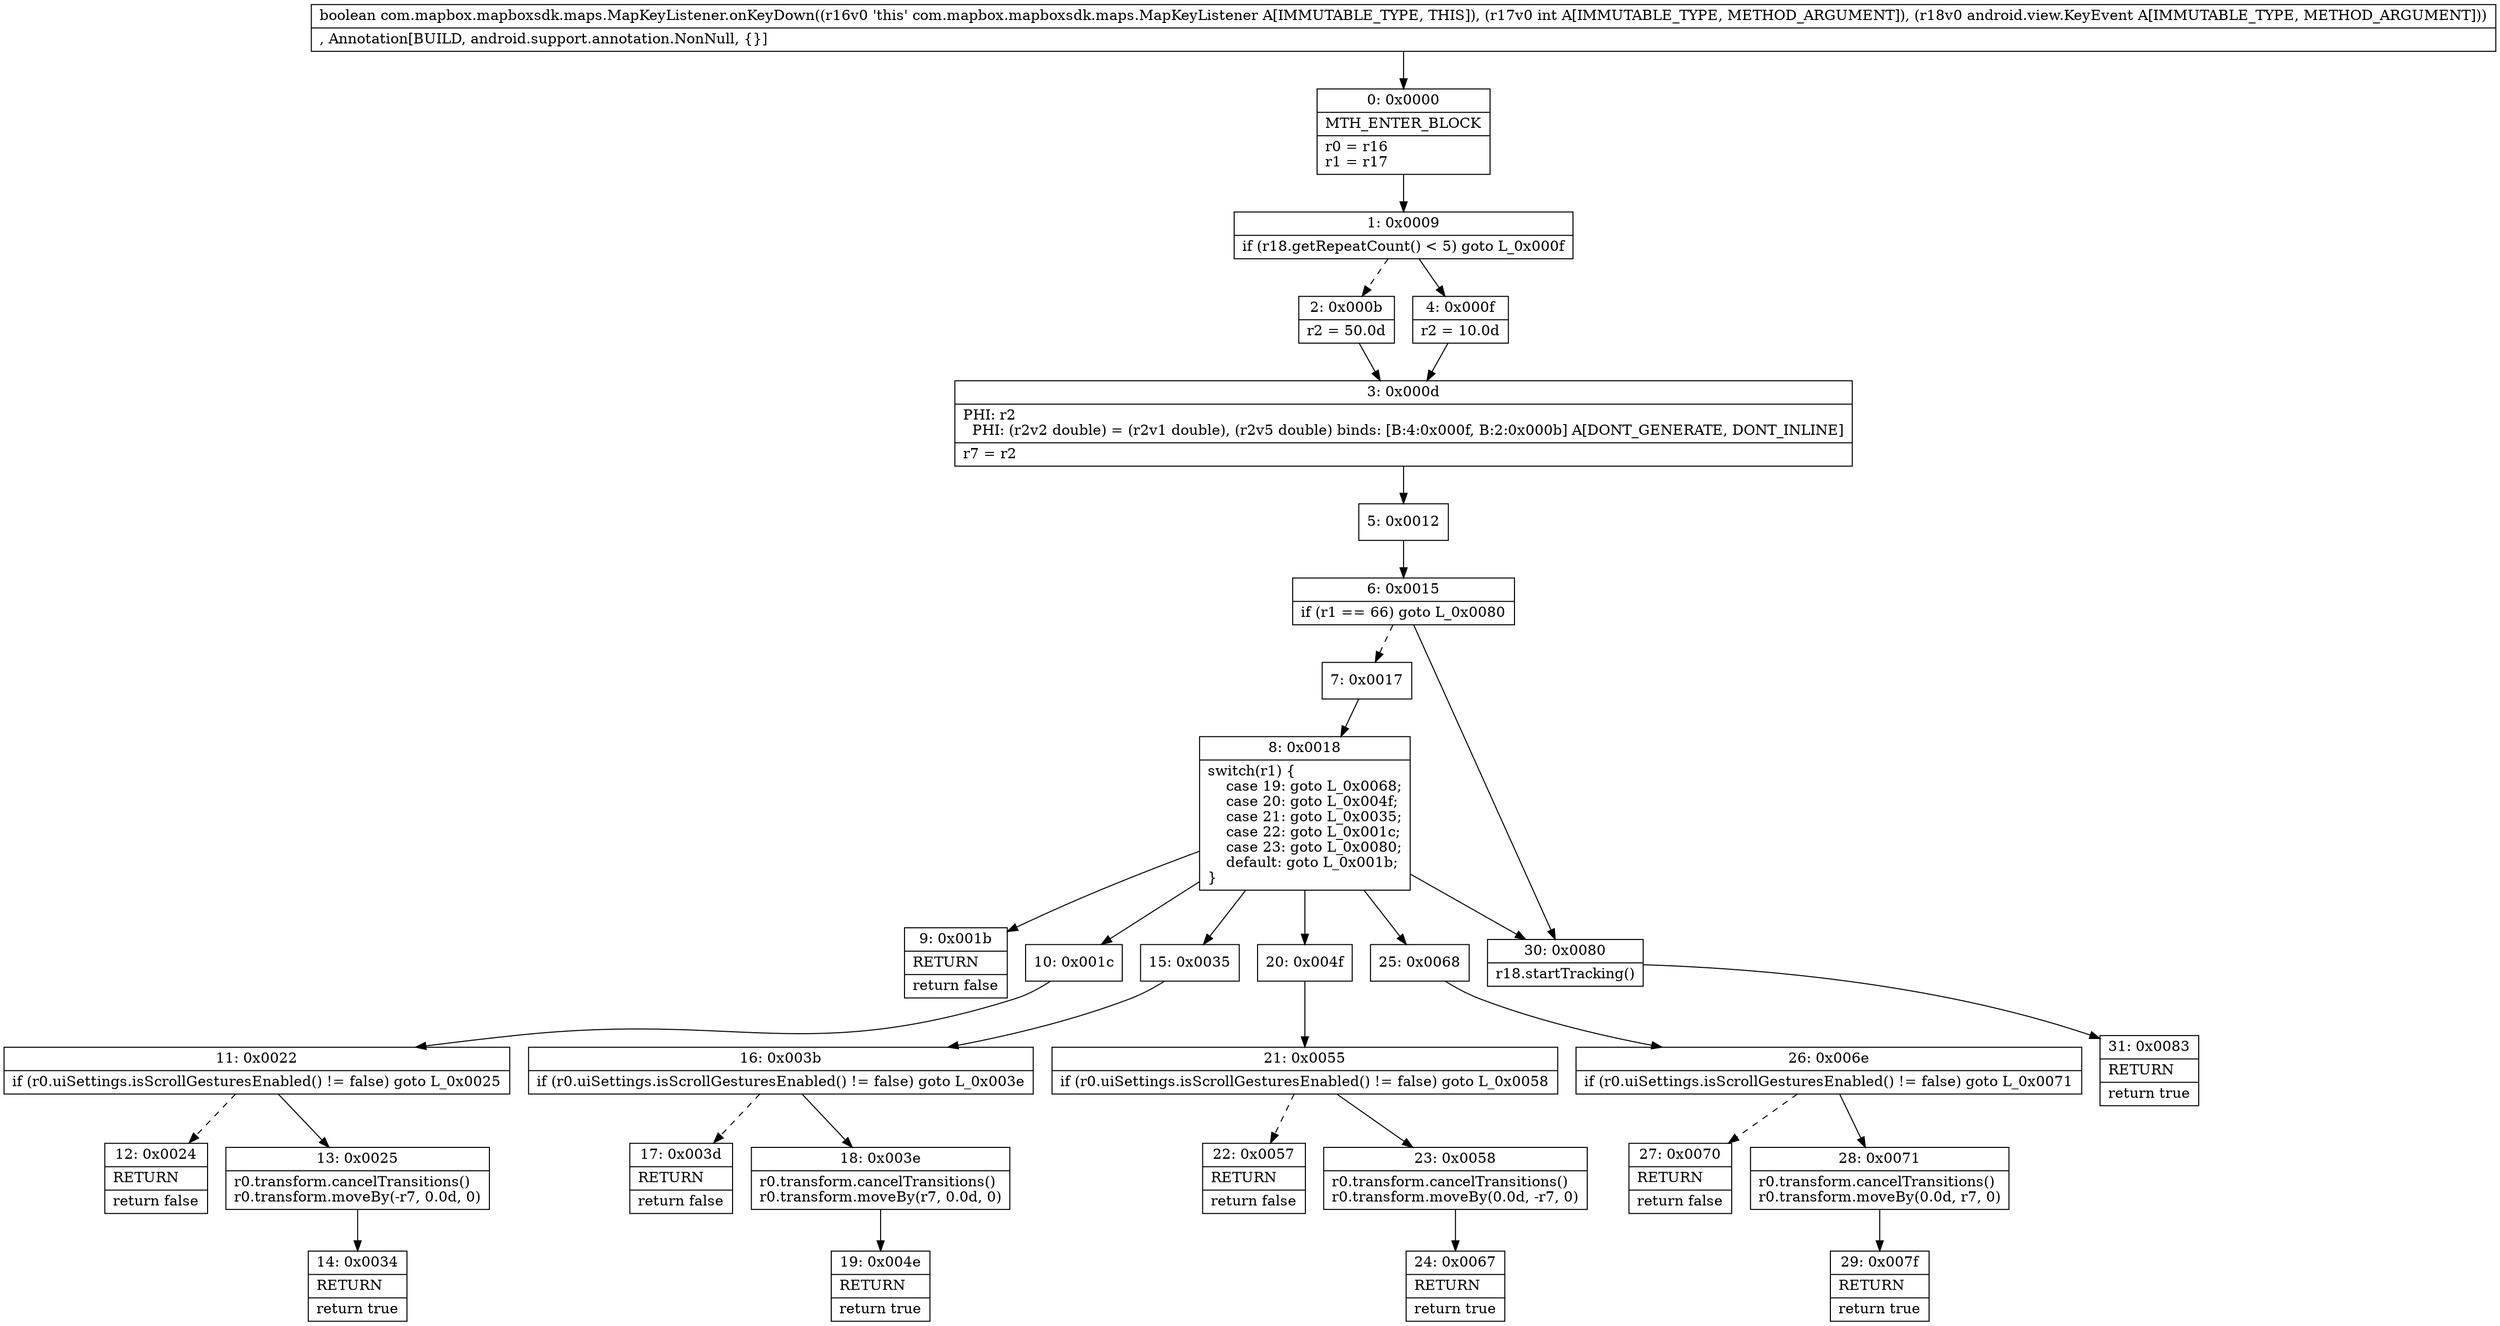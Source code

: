 digraph "CFG forcom.mapbox.mapboxsdk.maps.MapKeyListener.onKeyDown(ILandroid\/view\/KeyEvent;)Z" {
Node_0 [shape=record,label="{0\:\ 0x0000|MTH_ENTER_BLOCK\l|r0 = r16\lr1 = r17\l}"];
Node_1 [shape=record,label="{1\:\ 0x0009|if (r18.getRepeatCount() \< 5) goto L_0x000f\l}"];
Node_2 [shape=record,label="{2\:\ 0x000b|r2 = 50.0d\l}"];
Node_3 [shape=record,label="{3\:\ 0x000d|PHI: r2 \l  PHI: (r2v2 double) = (r2v1 double), (r2v5 double) binds: [B:4:0x000f, B:2:0x000b] A[DONT_GENERATE, DONT_INLINE]\l|r7 = r2\l}"];
Node_4 [shape=record,label="{4\:\ 0x000f|r2 = 10.0d\l}"];
Node_5 [shape=record,label="{5\:\ 0x0012}"];
Node_6 [shape=record,label="{6\:\ 0x0015|if (r1 == 66) goto L_0x0080\l}"];
Node_7 [shape=record,label="{7\:\ 0x0017}"];
Node_8 [shape=record,label="{8\:\ 0x0018|switch(r1) \{\l    case 19: goto L_0x0068;\l    case 20: goto L_0x004f;\l    case 21: goto L_0x0035;\l    case 22: goto L_0x001c;\l    case 23: goto L_0x0080;\l    default: goto L_0x001b;\l\}\l}"];
Node_9 [shape=record,label="{9\:\ 0x001b|RETURN\l|return false\l}"];
Node_10 [shape=record,label="{10\:\ 0x001c}"];
Node_11 [shape=record,label="{11\:\ 0x0022|if (r0.uiSettings.isScrollGesturesEnabled() != false) goto L_0x0025\l}"];
Node_12 [shape=record,label="{12\:\ 0x0024|RETURN\l|return false\l}"];
Node_13 [shape=record,label="{13\:\ 0x0025|r0.transform.cancelTransitions()\lr0.transform.moveBy(\-r7, 0.0d, 0)\l}"];
Node_14 [shape=record,label="{14\:\ 0x0034|RETURN\l|return true\l}"];
Node_15 [shape=record,label="{15\:\ 0x0035}"];
Node_16 [shape=record,label="{16\:\ 0x003b|if (r0.uiSettings.isScrollGesturesEnabled() != false) goto L_0x003e\l}"];
Node_17 [shape=record,label="{17\:\ 0x003d|RETURN\l|return false\l}"];
Node_18 [shape=record,label="{18\:\ 0x003e|r0.transform.cancelTransitions()\lr0.transform.moveBy(r7, 0.0d, 0)\l}"];
Node_19 [shape=record,label="{19\:\ 0x004e|RETURN\l|return true\l}"];
Node_20 [shape=record,label="{20\:\ 0x004f}"];
Node_21 [shape=record,label="{21\:\ 0x0055|if (r0.uiSettings.isScrollGesturesEnabled() != false) goto L_0x0058\l}"];
Node_22 [shape=record,label="{22\:\ 0x0057|RETURN\l|return false\l}"];
Node_23 [shape=record,label="{23\:\ 0x0058|r0.transform.cancelTransitions()\lr0.transform.moveBy(0.0d, \-r7, 0)\l}"];
Node_24 [shape=record,label="{24\:\ 0x0067|RETURN\l|return true\l}"];
Node_25 [shape=record,label="{25\:\ 0x0068}"];
Node_26 [shape=record,label="{26\:\ 0x006e|if (r0.uiSettings.isScrollGesturesEnabled() != false) goto L_0x0071\l}"];
Node_27 [shape=record,label="{27\:\ 0x0070|RETURN\l|return false\l}"];
Node_28 [shape=record,label="{28\:\ 0x0071|r0.transform.cancelTransitions()\lr0.transform.moveBy(0.0d, r7, 0)\l}"];
Node_29 [shape=record,label="{29\:\ 0x007f|RETURN\l|return true\l}"];
Node_30 [shape=record,label="{30\:\ 0x0080|r18.startTracking()\l}"];
Node_31 [shape=record,label="{31\:\ 0x0083|RETURN\l|return true\l}"];
MethodNode[shape=record,label="{boolean com.mapbox.mapboxsdk.maps.MapKeyListener.onKeyDown((r16v0 'this' com.mapbox.mapboxsdk.maps.MapKeyListener A[IMMUTABLE_TYPE, THIS]), (r17v0 int A[IMMUTABLE_TYPE, METHOD_ARGUMENT]), (r18v0 android.view.KeyEvent A[IMMUTABLE_TYPE, METHOD_ARGUMENT]))  | , Annotation[BUILD, android.support.annotation.NonNull, \{\}]\l}"];
MethodNode -> Node_0;
Node_0 -> Node_1;
Node_1 -> Node_2[style=dashed];
Node_1 -> Node_4;
Node_2 -> Node_3;
Node_3 -> Node_5;
Node_4 -> Node_3;
Node_5 -> Node_6;
Node_6 -> Node_7[style=dashed];
Node_6 -> Node_30;
Node_7 -> Node_8;
Node_8 -> Node_9;
Node_8 -> Node_10;
Node_8 -> Node_15;
Node_8 -> Node_20;
Node_8 -> Node_25;
Node_8 -> Node_30;
Node_10 -> Node_11;
Node_11 -> Node_12[style=dashed];
Node_11 -> Node_13;
Node_13 -> Node_14;
Node_15 -> Node_16;
Node_16 -> Node_17[style=dashed];
Node_16 -> Node_18;
Node_18 -> Node_19;
Node_20 -> Node_21;
Node_21 -> Node_22[style=dashed];
Node_21 -> Node_23;
Node_23 -> Node_24;
Node_25 -> Node_26;
Node_26 -> Node_27[style=dashed];
Node_26 -> Node_28;
Node_28 -> Node_29;
Node_30 -> Node_31;
}

